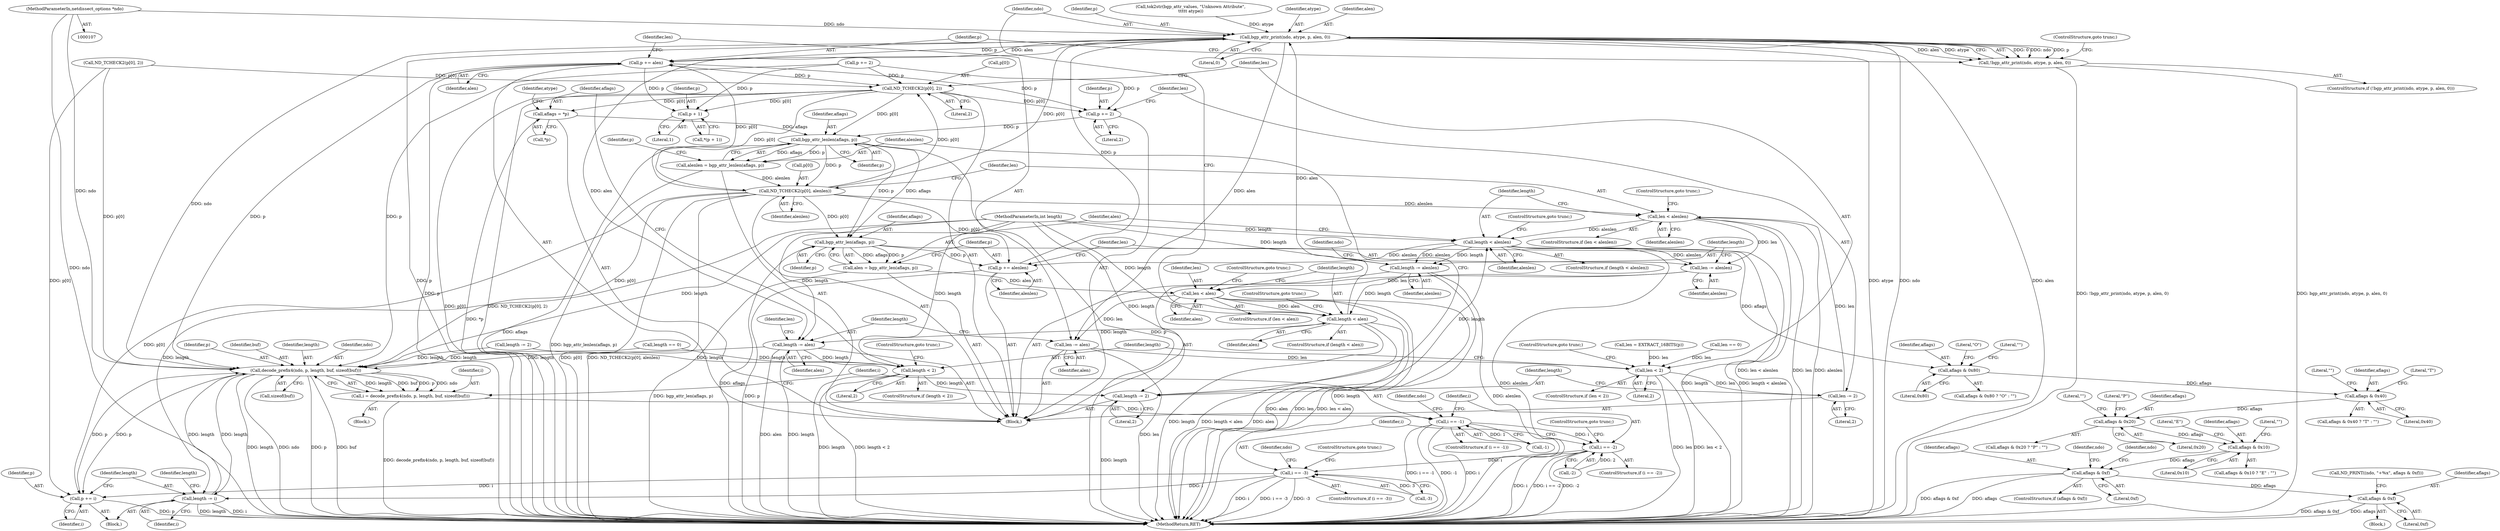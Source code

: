 digraph "0_tcpdump_af2cf04a9394c1a56227c2289ae8da262828294a_0@pointer" {
"1000108" [label="(MethodParameterIn,netdissect_options *ndo)"];
"1000377" [label="(Call,bgp_attr_print(ndo, atype, p, alen, 0))"];
"1000376" [label="(Call,!bgp_attr_print(ndo, atype, p, alen, 0))"];
"1000384" [label="(Call,p += alen)"];
"1000233" [label="(Call,ND_TCHECK2(p[0], 2))"];
"1000248" [label="(Call,aflags = *p)"];
"1000269" [label="(Call,bgp_attr_lenlen(aflags, p))"];
"1000267" [label="(Call,alenlen = bgp_attr_lenlen(aflags, p))"];
"1000272" [label="(Call,ND_TCHECK2(p[0], alenlen))"];
"1000278" [label="(Call,len < alenlen)"];
"1000283" [label="(Call,length < alenlen)"];
"1000292" [label="(Call,p += alenlen)"];
"1000295" [label="(Call,len -= alenlen)"];
"1000366" [label="(Call,len < alen)"];
"1000371" [label="(Call,length < alen)"];
"1000390" [label="(Call,length -= alen)"];
"1000244" [label="(Call,length < 2)"];
"1000264" [label="(Call,length -= 2)"];
"1000406" [label="(Call,decode_prefix4(ndo, p, length, buf, sizeof(buf)))"];
"1000404" [label="(Call,i = decode_prefix4(ndo, p, length, buf, sizeof(buf)))"];
"1000414" [label="(Call,i == -1)"];
"1000426" [label="(Call,i == -2)"];
"1000433" [label="(Call,i == -3)"];
"1000446" [label="(Call,p += i)"];
"1000449" [label="(Call,length -= i)"];
"1000387" [label="(Call,len -= alen)"];
"1000239" [label="(Call,len < 2)"];
"1000261" [label="(Call,len -= 2)"];
"1000298" [label="(Call,length -= alenlen)"];
"1000289" [label="(Call,bgp_attr_len(aflags, p))"];
"1000287" [label="(Call,alen = bgp_attr_len(aflags, p))"];
"1000324" [label="(Call,aflags & 0x80)"];
"1000331" [label="(Call,aflags & 0x40)"];
"1000338" [label="(Call,aflags & 0x20)"];
"1000344" [label="(Call,aflags & 0x10)"];
"1000350" [label="(Call,aflags & 0xf)"];
"1000358" [label="(Call,aflags & 0xf)"];
"1000255" [label="(Call,p + 1)"];
"1000258" [label="(Call,p += 2)"];
"1000287" [label="(Call,alen = bgp_attr_len(aflags, p))"];
"1000333" [label="(Literal,0x40)"];
"1000195" [label="(Call,len = EXTRACT_16BITS(p))"];
"1000227" [label="(Identifier,len)"];
"1000185" [label="(Call,ND_TCHECK2(p[0], 2))"];
"1000351" [label="(Identifier,aflags)"];
"1000369" [label="(ControlStructure,goto trunc;)"];
"1000110" [label="(MethodParameterIn,int length)"];
"1000387" [label="(Call,len -= alen)"];
"1000373" [label="(Identifier,alen)"];
"1000294" [label="(Identifier,alenlen)"];
"1000345" [label="(Identifier,aflags)"];
"1000293" [label="(Identifier,p)"];
"1000328" [label="(Literal,\"\")"];
"1000346" [label="(Literal,0x10)"];
"1000413" [label="(ControlStructure,if (i == -1))"];
"1000307" [label="(Call,tok2str(bgp_attr_values, \"Unknown Attribute\",\n\t\t\t\t\t atype))"];
"1000108" [label="(MethodParameterIn,netdissect_options *ndo)"];
"1000259" [label="(Identifier,p)"];
"1000377" [label="(Call,bgp_attr_print(ndo, atype, p, alen, 0))"];
"1000284" [label="(Identifier,length)"];
"1000240" [label="(Identifier,len)"];
"1000334" [label="(Literal,\"T\")"];
"1000374" [label="(ControlStructure,goto trunc;)"];
"1000404" [label="(Call,i = decode_prefix4(ndo, p, length, buf, sizeof(buf)))"];
"1000276" [label="(Identifier,alenlen)"];
"1000281" [label="(ControlStructure,goto trunc;)"];
"1000272" [label="(Call,ND_TCHECK2(p[0], alenlen))"];
"1000295" [label="(Call,len -= alenlen)"];
"1000410" [label="(Identifier,buf)"];
"1000425" [label="(ControlStructure,if (i == -2))"];
"1000248" [label="(Call,aflags = *p)"];
"1000290" [label="(Identifier,aflags)"];
"1000363" [label="(Identifier,ndo)"];
"1000386" [label="(Identifier,alen)"];
"1000392" [label="(Identifier,alen)"];
"1000291" [label="(Identifier,p)"];
"1000384" [label="(Call,p += alen)"];
"1000385" [label="(Identifier,p)"];
"1000273" [label="(Call,p[0])"];
"1000407" [label="(Identifier,ndo)"];
"1000350" [label="(Call,aflags & 0xf)"];
"1000375" [label="(ControlStructure,if (!bgp_attr_print(ndo, atype, p, alen, 0)))"];
"1000300" [label="(Identifier,alenlen)"];
"1000371" [label="(Call,length < alen)"];
"1000368" [label="(Identifier,alen)"];
"1000447" [label="(Identifier,p)"];
"1000254" [label="(Call,*(p + 1))"];
"1000451" [label="(Identifier,i)"];
"1000401" [label="(Identifier,length)"];
"1000253" [label="(Identifier,atype)"];
"1000390" [label="(Call,length -= alen)"];
"1000296" [label="(Identifier,len)"];
"1000367" [label="(Identifier,len)"];
"1000342" [label="(Literal,\"\")"];
"1000211" [label="(Call,len == 0)"];
"1000432" [label="(ControlStructure,if (i == -3))"];
"1000433" [label="(Call,i == -3)"];
"1000323" [label="(Call,aflags & 0x80 ? \"O\" : \"\")"];
"1000366" [label="(Call,len < alen)"];
"1000353" [label="(Call,ND_PRINT((ndo, \"+%x\", aflags & 0xf)))"];
"1000437" [label="(ControlStructure,goto trunc;)"];
"1000299" [label="(Identifier,length)"];
"1000383" [label="(ControlStructure,goto trunc;)"];
"1000267" [label="(Call,alenlen = bgp_attr_lenlen(aflags, p))"];
"1000348" [label="(Literal,\"\")"];
"1000358" [label="(Call,aflags & 0xf)"];
"1000285" [label="(Identifier,alenlen)"];
"1000288" [label="(Identifier,alen)"];
"1000337" [label="(Call,aflags & 0x20 ? \"P\" : \"\")"];
"1000250" [label="(Call,*p)"];
"1000326" [label="(Literal,0x80)"];
"1000352" [label="(Literal,0xf)"];
"1000382" [label="(Literal,0)"];
"1000238" [label="(ControlStructure,if (len < 2))"];
"1000341" [label="(Literal,\"P\")"];
"1000199" [label="(Call,p += 2)"];
"1000370" [label="(ControlStructure,if (length < alen))"];
"1000359" [label="(Identifier,aflags)"];
"1000255" [label="(Call,p + 1)"];
"1000376" [label="(Call,!bgp_attr_print(ndo, atype, p, alen, 0))"];
"1000430" [label="(ControlStructure,goto trunc;)"];
"1000415" [label="(Identifier,i)"];
"1000344" [label="(Call,aflags & 0x10)"];
"1000339" [label="(Identifier,aflags)"];
"1000379" [label="(Identifier,atype)"];
"1000268" [label="(Identifier,alenlen)"];
"1000372" [label="(Identifier,length)"];
"1000274" [label="(Identifier,p)"];
"1000280" [label="(Identifier,alenlen)"];
"1000414" [label="(Call,i == -1)"];
"1000234" [label="(Call,p[0])"];
"1000416" [label="(Call,-1)"];
"1000249" [label="(Identifier,aflags)"];
"1000330" [label="(Call,aflags & 0x40 ? \"T\" : \"\")"];
"1000446" [label="(Call,p += i)"];
"1000402" [label="(Block,)"];
"1000325" [label="(Identifier,aflags)"];
"1000327" [label="(Literal,\"O\")"];
"1000298" [label="(Call,length -= alenlen)"];
"1000233" [label="(Call,ND_TCHECK2(p[0], 2))"];
"1000237" [label="(Literal,2)"];
"1000277" [label="(ControlStructure,if (len < alenlen))"];
"1000389" [label="(Identifier,alen)"];
"1000241" [label="(Literal,2)"];
"1000408" [label="(Identifier,p)"];
"1000427" [label="(Identifier,i)"];
"1000265" [label="(Identifier,length)"];
"1000411" [label="(Call,sizeof(buf))"];
"1000257" [label="(Literal,1)"];
"1000262" [label="(Identifier,len)"];
"1000244" [label="(Call,length < 2)"];
"1000243" [label="(ControlStructure,if (length < 2))"];
"1000335" [label="(Literal,\"\")"];
"1000449" [label="(Call,length -= i)"];
"1000439" [label="(Block,)"];
"1000356" [label="(Block,)"];
"1000381" [label="(Identifier,alen)"];
"1000343" [label="(Call,aflags & 0x10 ? \"E\" : \"\")"];
"1000286" [label="(ControlStructure,goto trunc;)"];
"1000338" [label="(Call,aflags & 0x20)"];
"1000347" [label="(Literal,\"E\")"];
"1000349" [label="(ControlStructure,if (aflags & 0xf))"];
"1000297" [label="(Identifier,alenlen)"];
"1000391" [label="(Identifier,length)"];
"1000279" [label="(Identifier,len)"];
"1000214" [label="(Call,length == 0)"];
"1000421" [label="(Identifier,ndo)"];
"1000331" [label="(Call,aflags & 0x40)"];
"1000434" [label="(Identifier,i)"];
"1000282" [label="(ControlStructure,if (length < alenlen))"];
"1000269" [label="(Call,bgp_attr_lenlen(aflags, p))"];
"1000260" [label="(Literal,2)"];
"1000228" [label="(Block,)"];
"1000246" [label="(Literal,2)"];
"1000448" [label="(Identifier,i)"];
"1000245" [label="(Identifier,length)"];
"1000261" [label="(Call,len -= 2)"];
"1000380" [label="(Identifier,p)"];
"1000450" [label="(Identifier,length)"];
"1000340" [label="(Literal,0x20)"];
"1000256" [label="(Identifier,p)"];
"1000278" [label="(Call,len < alenlen)"];
"1000365" [label="(ControlStructure,if (len < alen))"];
"1000426" [label="(Call,i == -2)"];
"1000409" [label="(Identifier,length)"];
"1000271" [label="(Identifier,p)"];
"1000360" [label="(Literal,0xf)"];
"1000270" [label="(Identifier,aflags)"];
"1000202" [label="(Call,length -= 2)"];
"1000239" [label="(Call,len < 2)"];
"1000355" [label="(Identifier,ndo)"];
"1000406" [label="(Call,decode_prefix4(ndo, p, length, buf, sizeof(buf)))"];
"1000378" [label="(Identifier,ndo)"];
"1000405" [label="(Identifier,i)"];
"1000324" [label="(Call,aflags & 0x80)"];
"1000435" [label="(Call,-3)"];
"1000388" [label="(Identifier,len)"];
"1000442" [label="(Identifier,ndo)"];
"1000242" [label="(ControlStructure,goto trunc;)"];
"1000289" [label="(Call,bgp_attr_len(aflags, p))"];
"1000264" [label="(Call,length -= 2)"];
"1000428" [label="(Call,-2)"];
"1000258" [label="(Call,p += 2)"];
"1000292" [label="(Call,p += alenlen)"];
"1000460" [label="(MethodReturn,RET)"];
"1000332" [label="(Identifier,aflags)"];
"1000303" [label="(Identifier,ndo)"];
"1000247" [label="(ControlStructure,goto trunc;)"];
"1000283" [label="(Call,length < alenlen)"];
"1000266" [label="(Literal,2)"];
"1000263" [label="(Literal,2)"];
"1000108" -> "1000107"  [label="AST: "];
"1000108" -> "1000460"  [label="DDG: ndo"];
"1000108" -> "1000377"  [label="DDG: ndo"];
"1000108" -> "1000406"  [label="DDG: ndo"];
"1000377" -> "1000376"  [label="AST: "];
"1000377" -> "1000382"  [label="CFG: "];
"1000378" -> "1000377"  [label="AST: "];
"1000379" -> "1000377"  [label="AST: "];
"1000380" -> "1000377"  [label="AST: "];
"1000381" -> "1000377"  [label="AST: "];
"1000382" -> "1000377"  [label="AST: "];
"1000376" -> "1000377"  [label="CFG: "];
"1000377" -> "1000460"  [label="DDG: p"];
"1000377" -> "1000460"  [label="DDG: atype"];
"1000377" -> "1000460"  [label="DDG: ndo"];
"1000377" -> "1000460"  [label="DDG: alen"];
"1000377" -> "1000376"  [label="DDG: 0"];
"1000377" -> "1000376"  [label="DDG: ndo"];
"1000377" -> "1000376"  [label="DDG: p"];
"1000377" -> "1000376"  [label="DDG: alen"];
"1000377" -> "1000376"  [label="DDG: atype"];
"1000307" -> "1000377"  [label="DDG: atype"];
"1000292" -> "1000377"  [label="DDG: p"];
"1000272" -> "1000377"  [label="DDG: p[0]"];
"1000371" -> "1000377"  [label="DDG: alen"];
"1000377" -> "1000384"  [label="DDG: alen"];
"1000377" -> "1000384"  [label="DDG: p"];
"1000377" -> "1000387"  [label="DDG: alen"];
"1000377" -> "1000390"  [label="DDG: alen"];
"1000377" -> "1000406"  [label="DDG: ndo"];
"1000376" -> "1000375"  [label="AST: "];
"1000383" -> "1000376"  [label="CFG: "];
"1000385" -> "1000376"  [label="CFG: "];
"1000376" -> "1000460"  [label="DDG: !bgp_attr_print(ndo, atype, p, alen, 0)"];
"1000376" -> "1000460"  [label="DDG: bgp_attr_print(ndo, atype, p, alen, 0)"];
"1000384" -> "1000228"  [label="AST: "];
"1000384" -> "1000386"  [label="CFG: "];
"1000385" -> "1000384"  [label="AST: "];
"1000386" -> "1000384"  [label="AST: "];
"1000388" -> "1000384"  [label="CFG: "];
"1000384" -> "1000460"  [label="DDG: p"];
"1000384" -> "1000233"  [label="DDG: p"];
"1000384" -> "1000255"  [label="DDG: p"];
"1000384" -> "1000258"  [label="DDG: p"];
"1000272" -> "1000384"  [label="DDG: p[0]"];
"1000384" -> "1000406"  [label="DDG: p"];
"1000233" -> "1000228"  [label="AST: "];
"1000233" -> "1000237"  [label="CFG: "];
"1000234" -> "1000233"  [label="AST: "];
"1000237" -> "1000233"  [label="AST: "];
"1000240" -> "1000233"  [label="CFG: "];
"1000233" -> "1000460"  [label="DDG: ND_TCHECK2(p[0], 2)"];
"1000233" -> "1000460"  [label="DDG: p[0]"];
"1000185" -> "1000233"  [label="DDG: p[0]"];
"1000199" -> "1000233"  [label="DDG: p"];
"1000272" -> "1000233"  [label="DDG: p[0]"];
"1000233" -> "1000248"  [label="DDG: p[0]"];
"1000233" -> "1000255"  [label="DDG: p[0]"];
"1000233" -> "1000258"  [label="DDG: p[0]"];
"1000233" -> "1000269"  [label="DDG: p[0]"];
"1000233" -> "1000272"  [label="DDG: p[0]"];
"1000248" -> "1000228"  [label="AST: "];
"1000248" -> "1000250"  [label="CFG: "];
"1000249" -> "1000248"  [label="AST: "];
"1000250" -> "1000248"  [label="AST: "];
"1000253" -> "1000248"  [label="CFG: "];
"1000248" -> "1000460"  [label="DDG: *p"];
"1000248" -> "1000269"  [label="DDG: aflags"];
"1000269" -> "1000267"  [label="AST: "];
"1000269" -> "1000271"  [label="CFG: "];
"1000270" -> "1000269"  [label="AST: "];
"1000271" -> "1000269"  [label="AST: "];
"1000267" -> "1000269"  [label="CFG: "];
"1000269" -> "1000460"  [label="DDG: aflags"];
"1000269" -> "1000460"  [label="DDG: p"];
"1000269" -> "1000267"  [label="DDG: aflags"];
"1000269" -> "1000267"  [label="DDG: p"];
"1000258" -> "1000269"  [label="DDG: p"];
"1000269" -> "1000272"  [label="DDG: p"];
"1000269" -> "1000289"  [label="DDG: aflags"];
"1000269" -> "1000289"  [label="DDG: p"];
"1000267" -> "1000228"  [label="AST: "];
"1000268" -> "1000267"  [label="AST: "];
"1000274" -> "1000267"  [label="CFG: "];
"1000267" -> "1000460"  [label="DDG: bgp_attr_lenlen(aflags, p)"];
"1000267" -> "1000272"  [label="DDG: alenlen"];
"1000272" -> "1000228"  [label="AST: "];
"1000272" -> "1000276"  [label="CFG: "];
"1000273" -> "1000272"  [label="AST: "];
"1000276" -> "1000272"  [label="AST: "];
"1000279" -> "1000272"  [label="CFG: "];
"1000272" -> "1000460"  [label="DDG: p[0]"];
"1000272" -> "1000460"  [label="DDG: ND_TCHECK2(p[0], alenlen)"];
"1000272" -> "1000278"  [label="DDG: alenlen"];
"1000272" -> "1000289"  [label="DDG: p[0]"];
"1000272" -> "1000292"  [label="DDG: p[0]"];
"1000272" -> "1000406"  [label="DDG: p[0]"];
"1000272" -> "1000446"  [label="DDG: p[0]"];
"1000278" -> "1000277"  [label="AST: "];
"1000278" -> "1000280"  [label="CFG: "];
"1000279" -> "1000278"  [label="AST: "];
"1000280" -> "1000278"  [label="AST: "];
"1000281" -> "1000278"  [label="CFG: "];
"1000284" -> "1000278"  [label="CFG: "];
"1000278" -> "1000460"  [label="DDG: alenlen"];
"1000278" -> "1000460"  [label="DDG: len < alenlen"];
"1000278" -> "1000460"  [label="DDG: len"];
"1000261" -> "1000278"  [label="DDG: len"];
"1000278" -> "1000283"  [label="DDG: alenlen"];
"1000278" -> "1000295"  [label="DDG: len"];
"1000283" -> "1000282"  [label="AST: "];
"1000283" -> "1000285"  [label="CFG: "];
"1000284" -> "1000283"  [label="AST: "];
"1000285" -> "1000283"  [label="AST: "];
"1000286" -> "1000283"  [label="CFG: "];
"1000288" -> "1000283"  [label="CFG: "];
"1000283" -> "1000460"  [label="DDG: alenlen"];
"1000283" -> "1000460"  [label="DDG: length"];
"1000283" -> "1000460"  [label="DDG: length < alenlen"];
"1000264" -> "1000283"  [label="DDG: length"];
"1000110" -> "1000283"  [label="DDG: length"];
"1000283" -> "1000292"  [label="DDG: alenlen"];
"1000283" -> "1000295"  [label="DDG: alenlen"];
"1000283" -> "1000298"  [label="DDG: alenlen"];
"1000283" -> "1000298"  [label="DDG: length"];
"1000292" -> "1000228"  [label="AST: "];
"1000292" -> "1000294"  [label="CFG: "];
"1000293" -> "1000292"  [label="AST: "];
"1000294" -> "1000292"  [label="AST: "];
"1000296" -> "1000292"  [label="CFG: "];
"1000292" -> "1000460"  [label="DDG: p"];
"1000289" -> "1000292"  [label="DDG: p"];
"1000295" -> "1000228"  [label="AST: "];
"1000295" -> "1000297"  [label="CFG: "];
"1000296" -> "1000295"  [label="AST: "];
"1000297" -> "1000295"  [label="AST: "];
"1000299" -> "1000295"  [label="CFG: "];
"1000295" -> "1000366"  [label="DDG: len"];
"1000366" -> "1000365"  [label="AST: "];
"1000366" -> "1000368"  [label="CFG: "];
"1000367" -> "1000366"  [label="AST: "];
"1000368" -> "1000366"  [label="AST: "];
"1000369" -> "1000366"  [label="CFG: "];
"1000372" -> "1000366"  [label="CFG: "];
"1000366" -> "1000460"  [label="DDG: alen"];
"1000366" -> "1000460"  [label="DDG: len"];
"1000366" -> "1000460"  [label="DDG: len < alen"];
"1000287" -> "1000366"  [label="DDG: alen"];
"1000366" -> "1000371"  [label="DDG: alen"];
"1000366" -> "1000387"  [label="DDG: len"];
"1000371" -> "1000370"  [label="AST: "];
"1000371" -> "1000373"  [label="CFG: "];
"1000372" -> "1000371"  [label="AST: "];
"1000373" -> "1000371"  [label="AST: "];
"1000374" -> "1000371"  [label="CFG: "];
"1000378" -> "1000371"  [label="CFG: "];
"1000371" -> "1000460"  [label="DDG: alen"];
"1000371" -> "1000460"  [label="DDG: length"];
"1000371" -> "1000460"  [label="DDG: length < alen"];
"1000298" -> "1000371"  [label="DDG: length"];
"1000110" -> "1000371"  [label="DDG: length"];
"1000371" -> "1000390"  [label="DDG: length"];
"1000390" -> "1000228"  [label="AST: "];
"1000390" -> "1000392"  [label="CFG: "];
"1000391" -> "1000390"  [label="AST: "];
"1000392" -> "1000390"  [label="AST: "];
"1000227" -> "1000390"  [label="CFG: "];
"1000390" -> "1000460"  [label="DDG: alen"];
"1000390" -> "1000460"  [label="DDG: length"];
"1000390" -> "1000244"  [label="DDG: length"];
"1000110" -> "1000390"  [label="DDG: length"];
"1000390" -> "1000406"  [label="DDG: length"];
"1000244" -> "1000243"  [label="AST: "];
"1000244" -> "1000246"  [label="CFG: "];
"1000245" -> "1000244"  [label="AST: "];
"1000246" -> "1000244"  [label="AST: "];
"1000247" -> "1000244"  [label="CFG: "];
"1000249" -> "1000244"  [label="CFG: "];
"1000244" -> "1000460"  [label="DDG: length < 2"];
"1000244" -> "1000460"  [label="DDG: length"];
"1000202" -> "1000244"  [label="DDG: length"];
"1000214" -> "1000244"  [label="DDG: length"];
"1000110" -> "1000244"  [label="DDG: length"];
"1000244" -> "1000264"  [label="DDG: length"];
"1000264" -> "1000228"  [label="AST: "];
"1000264" -> "1000266"  [label="CFG: "];
"1000265" -> "1000264"  [label="AST: "];
"1000266" -> "1000264"  [label="AST: "];
"1000268" -> "1000264"  [label="CFG: "];
"1000264" -> "1000460"  [label="DDG: length"];
"1000110" -> "1000264"  [label="DDG: length"];
"1000406" -> "1000404"  [label="AST: "];
"1000406" -> "1000411"  [label="CFG: "];
"1000407" -> "1000406"  [label="AST: "];
"1000408" -> "1000406"  [label="AST: "];
"1000409" -> "1000406"  [label="AST: "];
"1000410" -> "1000406"  [label="AST: "];
"1000411" -> "1000406"  [label="AST: "];
"1000404" -> "1000406"  [label="CFG: "];
"1000406" -> "1000460"  [label="DDG: length"];
"1000406" -> "1000460"  [label="DDG: ndo"];
"1000406" -> "1000460"  [label="DDG: p"];
"1000406" -> "1000460"  [label="DDG: buf"];
"1000406" -> "1000404"  [label="DDG: length"];
"1000406" -> "1000404"  [label="DDG: buf"];
"1000406" -> "1000404"  [label="DDG: p"];
"1000406" -> "1000404"  [label="DDG: ndo"];
"1000185" -> "1000406"  [label="DDG: p[0]"];
"1000199" -> "1000406"  [label="DDG: p"];
"1000446" -> "1000406"  [label="DDG: p"];
"1000449" -> "1000406"  [label="DDG: length"];
"1000202" -> "1000406"  [label="DDG: length"];
"1000214" -> "1000406"  [label="DDG: length"];
"1000110" -> "1000406"  [label="DDG: length"];
"1000406" -> "1000446"  [label="DDG: p"];
"1000406" -> "1000449"  [label="DDG: length"];
"1000404" -> "1000402"  [label="AST: "];
"1000405" -> "1000404"  [label="AST: "];
"1000415" -> "1000404"  [label="CFG: "];
"1000404" -> "1000460"  [label="DDG: decode_prefix4(ndo, p, length, buf, sizeof(buf))"];
"1000404" -> "1000414"  [label="DDG: i"];
"1000414" -> "1000413"  [label="AST: "];
"1000414" -> "1000416"  [label="CFG: "];
"1000415" -> "1000414"  [label="AST: "];
"1000416" -> "1000414"  [label="AST: "];
"1000421" -> "1000414"  [label="CFG: "];
"1000427" -> "1000414"  [label="CFG: "];
"1000414" -> "1000460"  [label="DDG: i == -1"];
"1000414" -> "1000460"  [label="DDG: -1"];
"1000414" -> "1000460"  [label="DDG: i"];
"1000416" -> "1000414"  [label="DDG: 1"];
"1000414" -> "1000426"  [label="DDG: i"];
"1000426" -> "1000425"  [label="AST: "];
"1000426" -> "1000428"  [label="CFG: "];
"1000427" -> "1000426"  [label="AST: "];
"1000428" -> "1000426"  [label="AST: "];
"1000430" -> "1000426"  [label="CFG: "];
"1000434" -> "1000426"  [label="CFG: "];
"1000426" -> "1000460"  [label="DDG: -2"];
"1000426" -> "1000460"  [label="DDG: i"];
"1000426" -> "1000460"  [label="DDG: i == -2"];
"1000428" -> "1000426"  [label="DDG: 2"];
"1000426" -> "1000433"  [label="DDG: i"];
"1000433" -> "1000432"  [label="AST: "];
"1000433" -> "1000435"  [label="CFG: "];
"1000434" -> "1000433"  [label="AST: "];
"1000435" -> "1000433"  [label="AST: "];
"1000437" -> "1000433"  [label="CFG: "];
"1000442" -> "1000433"  [label="CFG: "];
"1000433" -> "1000460"  [label="DDG: i"];
"1000433" -> "1000460"  [label="DDG: i == -3"];
"1000433" -> "1000460"  [label="DDG: -3"];
"1000435" -> "1000433"  [label="DDG: 3"];
"1000433" -> "1000446"  [label="DDG: i"];
"1000433" -> "1000449"  [label="DDG: i"];
"1000446" -> "1000439"  [label="AST: "];
"1000446" -> "1000448"  [label="CFG: "];
"1000447" -> "1000446"  [label="AST: "];
"1000448" -> "1000446"  [label="AST: "];
"1000450" -> "1000446"  [label="CFG: "];
"1000446" -> "1000460"  [label="DDG: p"];
"1000185" -> "1000446"  [label="DDG: p[0]"];
"1000449" -> "1000439"  [label="AST: "];
"1000449" -> "1000451"  [label="CFG: "];
"1000450" -> "1000449"  [label="AST: "];
"1000451" -> "1000449"  [label="AST: "];
"1000401" -> "1000449"  [label="CFG: "];
"1000449" -> "1000460"  [label="DDG: length"];
"1000449" -> "1000460"  [label="DDG: i"];
"1000110" -> "1000449"  [label="DDG: length"];
"1000387" -> "1000228"  [label="AST: "];
"1000387" -> "1000389"  [label="CFG: "];
"1000388" -> "1000387"  [label="AST: "];
"1000389" -> "1000387"  [label="AST: "];
"1000391" -> "1000387"  [label="CFG: "];
"1000387" -> "1000460"  [label="DDG: len"];
"1000387" -> "1000239"  [label="DDG: len"];
"1000239" -> "1000238"  [label="AST: "];
"1000239" -> "1000241"  [label="CFG: "];
"1000240" -> "1000239"  [label="AST: "];
"1000241" -> "1000239"  [label="AST: "];
"1000242" -> "1000239"  [label="CFG: "];
"1000245" -> "1000239"  [label="CFG: "];
"1000239" -> "1000460"  [label="DDG: len < 2"];
"1000239" -> "1000460"  [label="DDG: len"];
"1000211" -> "1000239"  [label="DDG: len"];
"1000195" -> "1000239"  [label="DDG: len"];
"1000239" -> "1000261"  [label="DDG: len"];
"1000261" -> "1000228"  [label="AST: "];
"1000261" -> "1000263"  [label="CFG: "];
"1000262" -> "1000261"  [label="AST: "];
"1000263" -> "1000261"  [label="AST: "];
"1000265" -> "1000261"  [label="CFG: "];
"1000298" -> "1000228"  [label="AST: "];
"1000298" -> "1000300"  [label="CFG: "];
"1000299" -> "1000298"  [label="AST: "];
"1000300" -> "1000298"  [label="AST: "];
"1000303" -> "1000298"  [label="CFG: "];
"1000298" -> "1000460"  [label="DDG: length"];
"1000298" -> "1000460"  [label="DDG: alenlen"];
"1000110" -> "1000298"  [label="DDG: length"];
"1000289" -> "1000287"  [label="AST: "];
"1000289" -> "1000291"  [label="CFG: "];
"1000290" -> "1000289"  [label="AST: "];
"1000291" -> "1000289"  [label="AST: "];
"1000287" -> "1000289"  [label="CFG: "];
"1000289" -> "1000460"  [label="DDG: aflags"];
"1000289" -> "1000287"  [label="DDG: aflags"];
"1000289" -> "1000287"  [label="DDG: p"];
"1000289" -> "1000324"  [label="DDG: aflags"];
"1000287" -> "1000228"  [label="AST: "];
"1000288" -> "1000287"  [label="AST: "];
"1000293" -> "1000287"  [label="CFG: "];
"1000287" -> "1000460"  [label="DDG: bgp_attr_len(aflags, p)"];
"1000324" -> "1000323"  [label="AST: "];
"1000324" -> "1000326"  [label="CFG: "];
"1000325" -> "1000324"  [label="AST: "];
"1000326" -> "1000324"  [label="AST: "];
"1000327" -> "1000324"  [label="CFG: "];
"1000328" -> "1000324"  [label="CFG: "];
"1000324" -> "1000331"  [label="DDG: aflags"];
"1000331" -> "1000330"  [label="AST: "];
"1000331" -> "1000333"  [label="CFG: "];
"1000332" -> "1000331"  [label="AST: "];
"1000333" -> "1000331"  [label="AST: "];
"1000334" -> "1000331"  [label="CFG: "];
"1000335" -> "1000331"  [label="CFG: "];
"1000331" -> "1000338"  [label="DDG: aflags"];
"1000338" -> "1000337"  [label="AST: "];
"1000338" -> "1000340"  [label="CFG: "];
"1000339" -> "1000338"  [label="AST: "];
"1000340" -> "1000338"  [label="AST: "];
"1000341" -> "1000338"  [label="CFG: "];
"1000342" -> "1000338"  [label="CFG: "];
"1000338" -> "1000344"  [label="DDG: aflags"];
"1000344" -> "1000343"  [label="AST: "];
"1000344" -> "1000346"  [label="CFG: "];
"1000345" -> "1000344"  [label="AST: "];
"1000346" -> "1000344"  [label="AST: "];
"1000347" -> "1000344"  [label="CFG: "];
"1000348" -> "1000344"  [label="CFG: "];
"1000344" -> "1000350"  [label="DDG: aflags"];
"1000350" -> "1000349"  [label="AST: "];
"1000350" -> "1000352"  [label="CFG: "];
"1000351" -> "1000350"  [label="AST: "];
"1000352" -> "1000350"  [label="AST: "];
"1000355" -> "1000350"  [label="CFG: "];
"1000363" -> "1000350"  [label="CFG: "];
"1000350" -> "1000460"  [label="DDG: aflags"];
"1000350" -> "1000460"  [label="DDG: aflags & 0xf"];
"1000350" -> "1000358"  [label="DDG: aflags"];
"1000358" -> "1000356"  [label="AST: "];
"1000358" -> "1000360"  [label="CFG: "];
"1000359" -> "1000358"  [label="AST: "];
"1000360" -> "1000358"  [label="AST: "];
"1000353" -> "1000358"  [label="CFG: "];
"1000358" -> "1000460"  [label="DDG: aflags & 0xf"];
"1000358" -> "1000460"  [label="DDG: aflags"];
"1000255" -> "1000254"  [label="AST: "];
"1000255" -> "1000257"  [label="CFG: "];
"1000256" -> "1000255"  [label="AST: "];
"1000257" -> "1000255"  [label="AST: "];
"1000254" -> "1000255"  [label="CFG: "];
"1000199" -> "1000255"  [label="DDG: p"];
"1000258" -> "1000228"  [label="AST: "];
"1000258" -> "1000260"  [label="CFG: "];
"1000259" -> "1000258"  [label="AST: "];
"1000260" -> "1000258"  [label="AST: "];
"1000262" -> "1000258"  [label="CFG: "];
"1000199" -> "1000258"  [label="DDG: p"];
}
